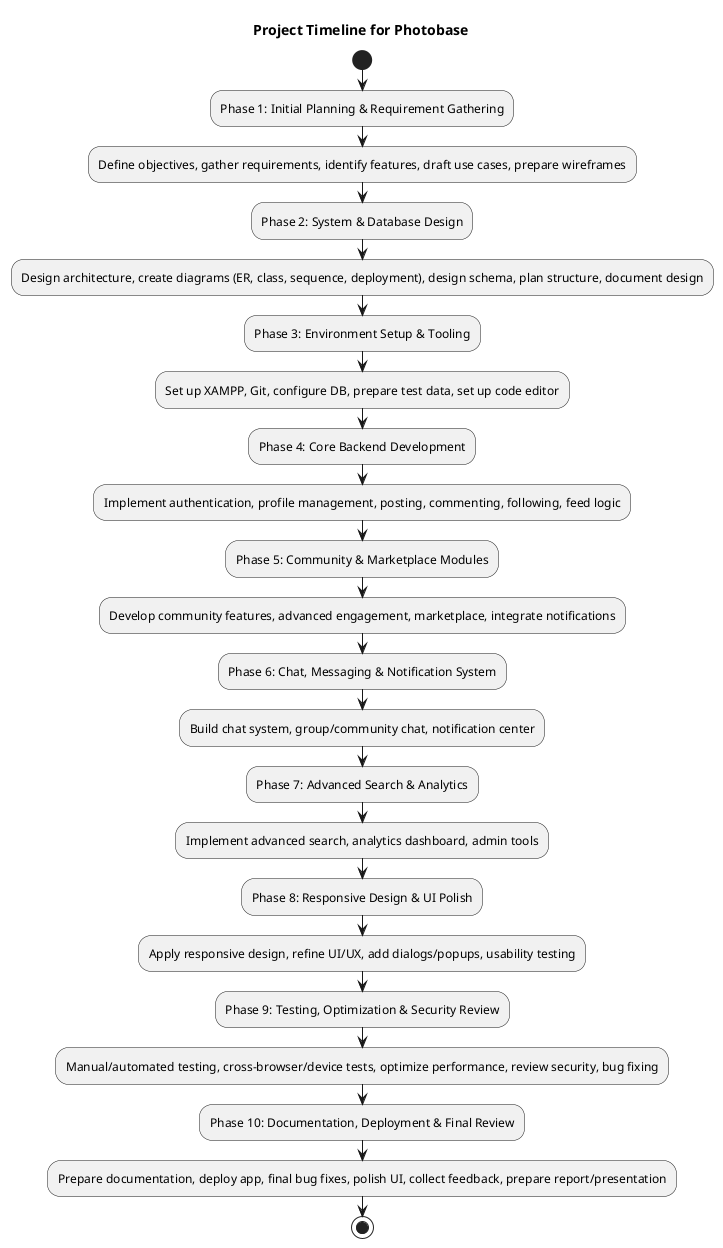 @startuml
title Project Timeline for Photobase

start

:Phase 1: Initial Planning & Requirement Gathering;
:Define objectives, gather requirements, identify features, draft use cases, prepare wireframes;

:Phase 2: System & Database Design;
:Design architecture, create diagrams (ER, class, sequence, deployment), design schema, plan structure, document design;

:Phase 3: Environment Setup & Tooling;
:Set up XAMPP, Git, configure DB, prepare test data, set up code editor;

:Phase 4: Core Backend Development;
:Implement authentication, profile management, posting, commenting, following, feed logic;

:Phase 5: Community & Marketplace Modules;
:Develop community features, advanced engagement, marketplace, integrate notifications;

:Phase 6: Chat, Messaging & Notification System;
:Build chat system, group/community chat, notification center;

:Phase 7: Advanced Search & Analytics;
:Implement advanced search, analytics dashboard, admin tools;

:Phase 8: Responsive Design & UI Polish;
:Apply responsive design, refine UI/UX, add dialogs/popups, usability testing;

:Phase 9: Testing, Optimization & Security Review;
:Manual/automated testing, cross-browser/device tests, optimize performance, review security, bug fixing;

:Phase 10: Documentation, Deployment & Final Review;
:Prepare documentation, deploy app, final bug fixes, polish UI, collect feedback, prepare report/presentation;

stop
@enduml
